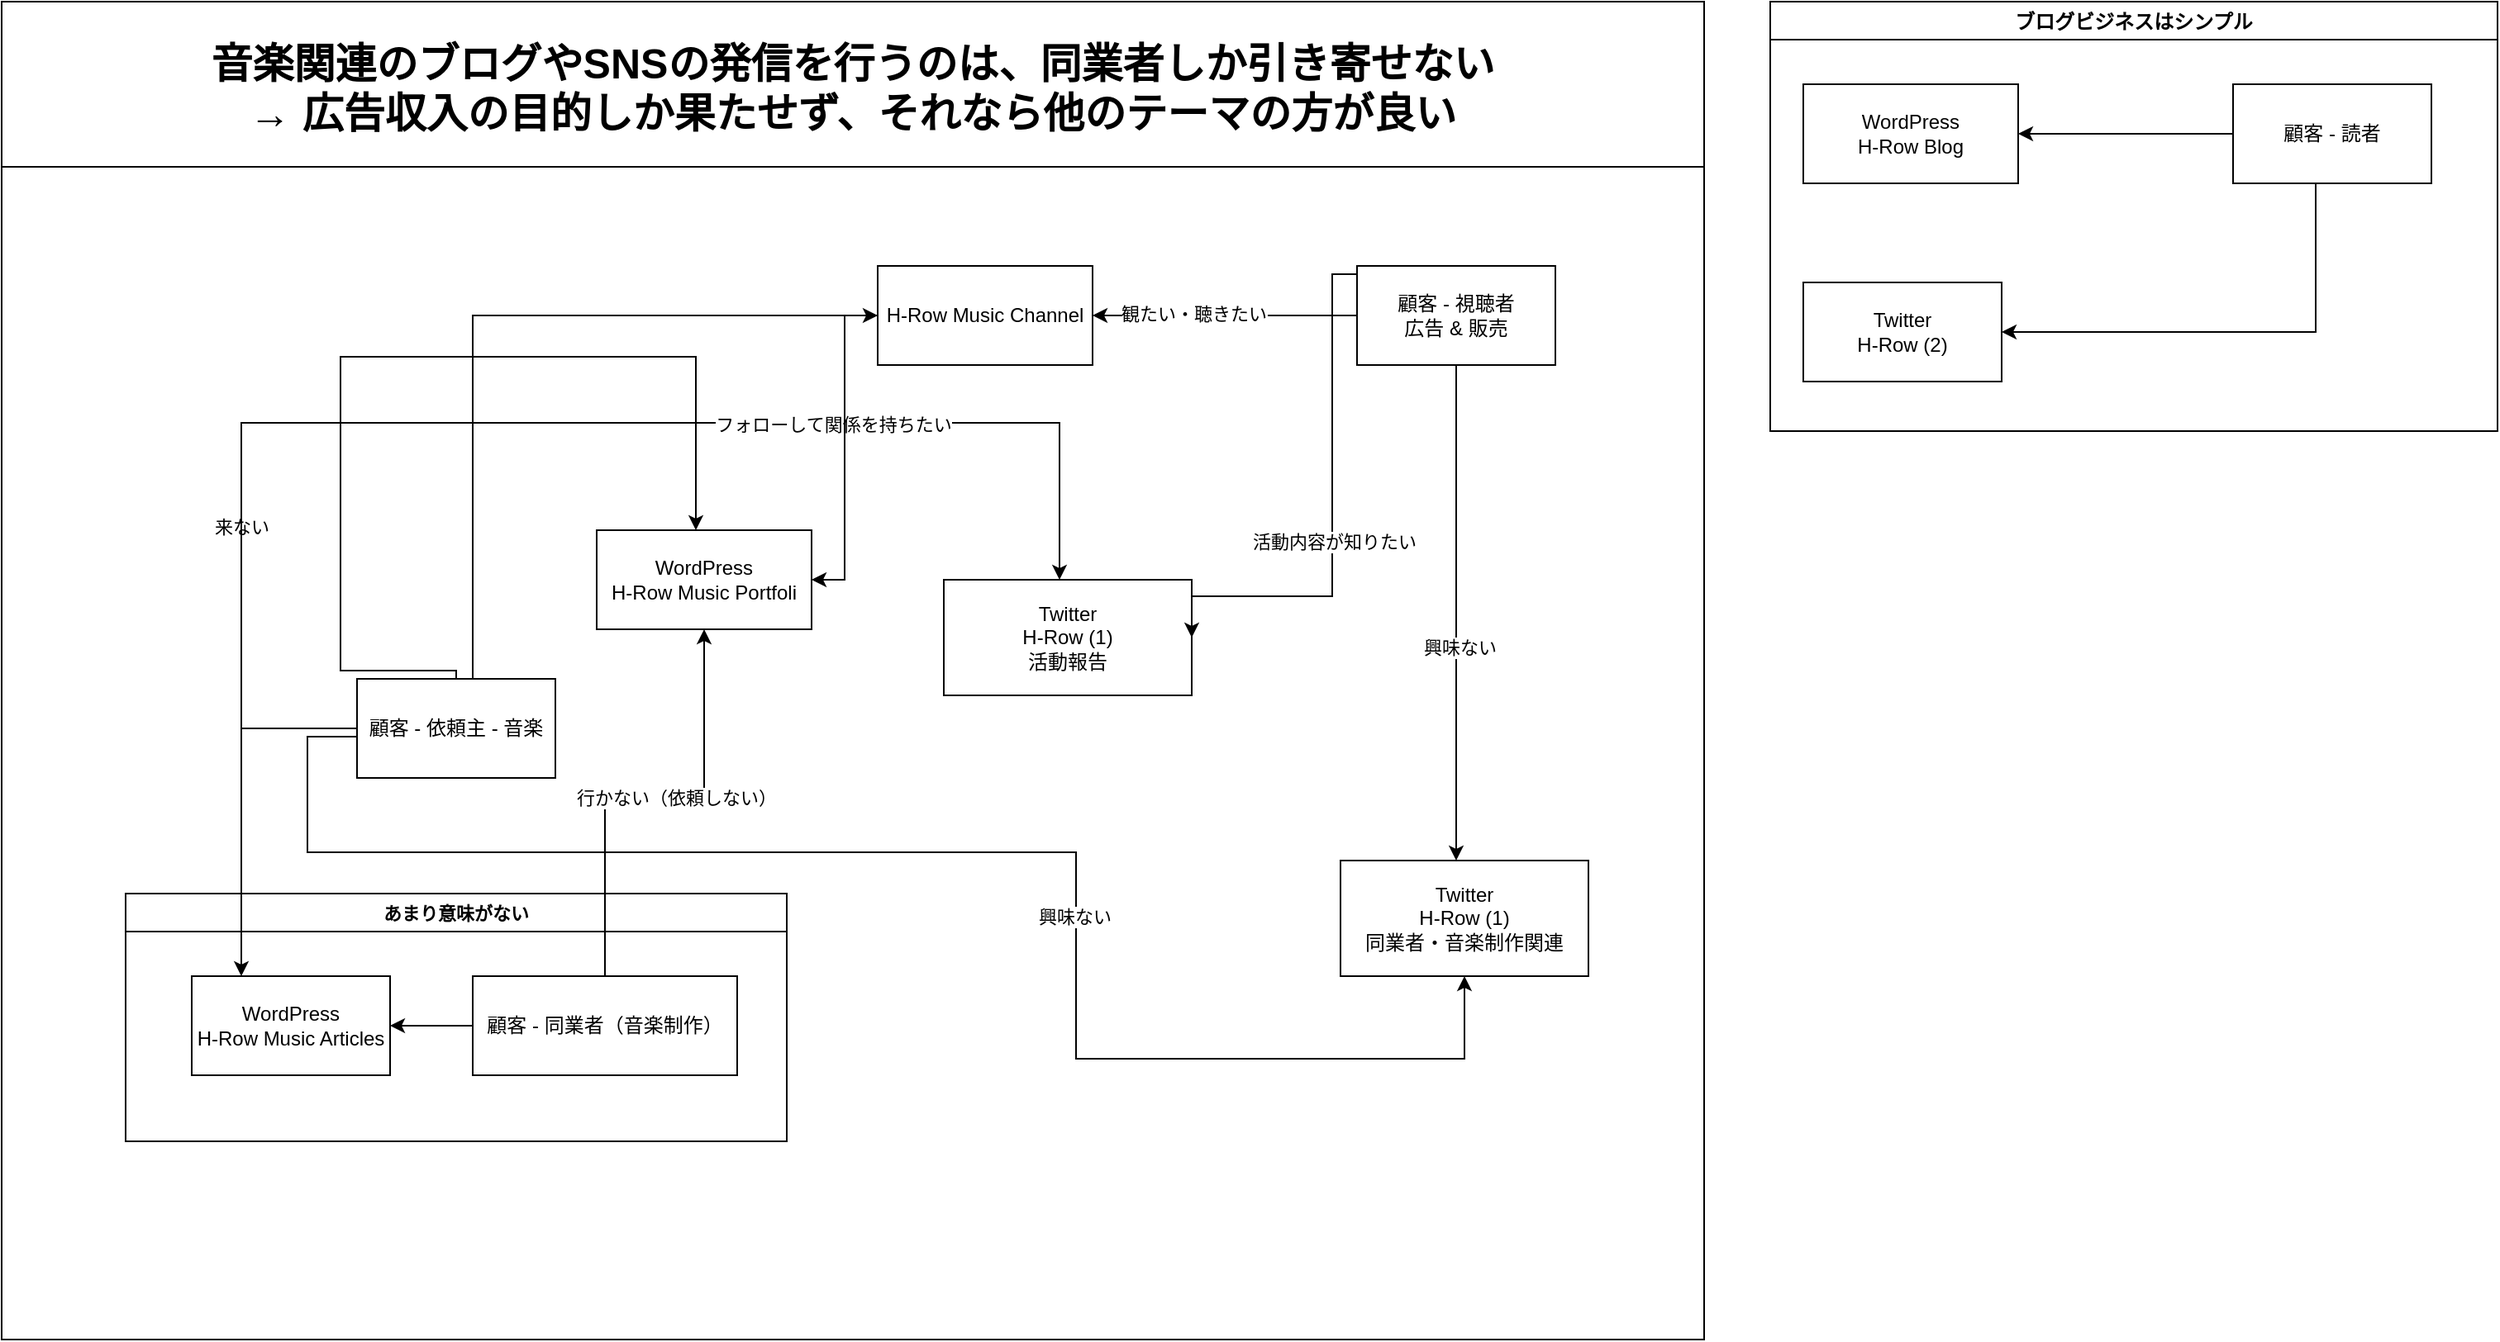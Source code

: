 <mxfile>
    <diagram id="M24APGjKGz7K2KcGUeGt" name="Page-1">
        <mxGraphModel dx="1386" dy="779" grid="1" gridSize="10" guides="1" tooltips="1" connect="1" arrows="1" fold="1" page="1" pageScale="1" pageWidth="827" pageHeight="1169" math="0" shadow="0">
            <root>
                <mxCell id="0"/>
                <mxCell id="1" parent="0"/>
                <mxCell id="oJrs31lEFTN2H5dXKtez-7" value="ブログビジネスはシンプル" style="swimlane;" parent="1" vertex="1">
                    <mxGeometry x="1070" y="130" width="440" height="260" as="geometry">
                        <mxRectangle x="1050" y="110" width="180" height="23" as="alternateBounds"/>
                    </mxGeometry>
                </mxCell>
                <mxCell id="qrXmhDIEpd92iT6EIlRh-3" value="WordPress&lt;br&gt;H-Row Blog" style="rounded=0;whiteSpace=wrap;html=1;" parent="oJrs31lEFTN2H5dXKtez-7" vertex="1">
                    <mxGeometry x="20" y="50" width="130" height="60" as="geometry"/>
                </mxCell>
                <mxCell id="oJrs31lEFTN2H5dXKtez-1" value="Twitter&lt;br&gt;H-Row (2)" style="rounded=0;whiteSpace=wrap;html=1;" parent="oJrs31lEFTN2H5dXKtez-7" vertex="1">
                    <mxGeometry x="20" y="170" width="120" height="60" as="geometry"/>
                </mxCell>
                <mxCell id="oJrs31lEFTN2H5dXKtez-3" style="edgeStyle=orthogonalEdgeStyle;rounded=0;orthogonalLoop=1;jettySize=auto;html=1;" parent="oJrs31lEFTN2H5dXKtez-7" source="oJrs31lEFTN2H5dXKtez-2" target="qrXmhDIEpd92iT6EIlRh-3" edge="1">
                    <mxGeometry relative="1" as="geometry"/>
                </mxCell>
                <mxCell id="oJrs31lEFTN2H5dXKtez-4" style="edgeStyle=orthogonalEdgeStyle;rounded=0;orthogonalLoop=1;jettySize=auto;html=1;" parent="oJrs31lEFTN2H5dXKtez-7" source="oJrs31lEFTN2H5dXKtez-2" target="oJrs31lEFTN2H5dXKtez-1" edge="1">
                    <mxGeometry relative="1" as="geometry">
                        <Array as="points">
                            <mxPoint x="330" y="200"/>
                        </Array>
                    </mxGeometry>
                </mxCell>
                <mxCell id="oJrs31lEFTN2H5dXKtez-2" value="顧客 - 読者" style="rounded=0;whiteSpace=wrap;html=1;" parent="oJrs31lEFTN2H5dXKtez-7" vertex="1">
                    <mxGeometry x="280" y="50" width="120" height="60" as="geometry"/>
                </mxCell>
                <mxCell id="NEG6-P5xT2rYGMhugZqJ-4" value="音楽関連のブログやSNSの発信を行うのは、同業者しか引き寄せない&#10;→ 広告収入の目的しか果たせず、それなら他のテーマの方が良い" style="swimlane;fontSize=25;startSize=100;" parent="1" vertex="1">
                    <mxGeometry y="130" width="1030" height="810" as="geometry">
                        <mxRectangle y="130" width="810" height="70" as="alternateBounds"/>
                    </mxGeometry>
                </mxCell>
                <mxCell id="qrXmhDIEpd92iT6EIlRh-65" value="あまり意味がない" style="swimlane;fontSize=11;strokeColor=#000000;fillColor=#ffffff;gradientColor=none;" parent="NEG6-P5xT2rYGMhugZqJ-4" vertex="1">
                    <mxGeometry x="75" y="540" width="400" height="150" as="geometry">
                        <mxRectangle x="20" y="525" width="80" height="23" as="alternateBounds"/>
                    </mxGeometry>
                </mxCell>
                <mxCell id="qrXmhDIEpd92iT6EIlRh-52" value="WordPress&lt;br&gt;H-Row Music Articles" style="rounded=0;whiteSpace=wrap;html=1;strokeColor=#000000;fillColor=#ffffff;gradientColor=none;" parent="qrXmhDIEpd92iT6EIlRh-65" vertex="1">
                    <mxGeometry x="40" y="50" width="120" height="60" as="geometry"/>
                </mxCell>
                <mxCell id="qrXmhDIEpd92iT6EIlRh-45" value="顧客 - 同業者（音楽制作）" style="rounded=0;whiteSpace=wrap;html=1;strokeColor=#000000;fillColor=#ffffff;gradientColor=none;" parent="qrXmhDIEpd92iT6EIlRh-65" vertex="1">
                    <mxGeometry x="210" y="50" width="160" height="60" as="geometry"/>
                </mxCell>
                <mxCell id="qrXmhDIEpd92iT6EIlRh-58" style="edgeStyle=orthogonalEdgeStyle;rounded=0;orthogonalLoop=1;jettySize=auto;html=1;fontSize=20;" parent="qrXmhDIEpd92iT6EIlRh-65" source="qrXmhDIEpd92iT6EIlRh-45" target="qrXmhDIEpd92iT6EIlRh-52" edge="1">
                    <mxGeometry relative="1" as="geometry"/>
                </mxCell>
                <mxCell id="qrXmhDIEpd92iT6EIlRh-44" value="顧客 - 依頼主 - 音楽" style="rounded=0;whiteSpace=wrap;html=1;strokeColor=#000000;fillColor=#ffffff;gradientColor=none;" parent="NEG6-P5xT2rYGMhugZqJ-4" vertex="1">
                    <mxGeometry x="215" y="410" width="120" height="60" as="geometry"/>
                </mxCell>
                <mxCell id="qrXmhDIEpd92iT6EIlRh-72" style="edgeStyle=orthogonalEdgeStyle;rounded=0;orthogonalLoop=1;jettySize=auto;html=1;fontSize=11;" parent="NEG6-P5xT2rYGMhugZqJ-4" source="qrXmhDIEpd92iT6EIlRh-44" target="qrXmhDIEpd92iT6EIlRh-52" edge="1">
                    <mxGeometry relative="1" as="geometry">
                        <Array as="points">
                            <mxPoint x="145" y="315"/>
                            <mxPoint x="145" y="315"/>
                        </Array>
                    </mxGeometry>
                </mxCell>
                <mxCell id="qrXmhDIEpd92iT6EIlRh-73" value="来ない" style="edgeLabel;html=1;align=center;verticalAlign=middle;resizable=0;points=[];fontSize=11;" parent="qrXmhDIEpd92iT6EIlRh-72" vertex="1" connectable="0">
                    <mxGeometry x="-0.181" relative="1" as="geometry">
                        <mxPoint as="offset"/>
                    </mxGeometry>
                </mxCell>
                <mxCell id="qrXmhDIEpd92iT6EIlRh-69" value="Twitter&lt;br&gt;H-Row (1)&lt;br&gt;同業者・音楽制作関連" style="rounded=0;whiteSpace=wrap;html=1;strokeColor=#000000;fillColor=#ffffff;gradientColor=none;" parent="NEG6-P5xT2rYGMhugZqJ-4" vertex="1">
                    <mxGeometry x="810" y="520" width="150" height="70" as="geometry"/>
                </mxCell>
                <mxCell id="qrXmhDIEpd92iT6EIlRh-46" value="Twitter&lt;br&gt;H-Row (1)&lt;br&gt;活動報告" style="rounded=0;whiteSpace=wrap;html=1;strokeColor=#000000;fillColor=#ffffff;gradientColor=none;" parent="NEG6-P5xT2rYGMhugZqJ-4" vertex="1">
                    <mxGeometry x="570" y="350" width="150" height="70" as="geometry"/>
                </mxCell>
                <mxCell id="qrXmhDIEpd92iT6EIlRh-1" value="WordPress&lt;br&gt;H-Row Music Portfoli" style="rounded=0;whiteSpace=wrap;html=1;" parent="NEG6-P5xT2rYGMhugZqJ-4" vertex="1">
                    <mxGeometry x="360" y="320" width="130" height="60" as="geometry"/>
                </mxCell>
                <mxCell id="qrXmhDIEpd92iT6EIlRh-2" value="H-Row Music Channel" style="rounded=0;whiteSpace=wrap;html=1;" parent="NEG6-P5xT2rYGMhugZqJ-4" vertex="1">
                    <mxGeometry x="530" y="160" width="130" height="60" as="geometry"/>
                </mxCell>
                <mxCell id="qrXmhDIEpd92iT6EIlRh-42" value="顧客 - 視聴者&lt;br&gt;広告 &amp;amp; 販売" style="rounded=0;whiteSpace=wrap;html=1;strokeColor=#000000;fillColor=#ffffff;gradientColor=none;" parent="NEG6-P5xT2rYGMhugZqJ-4" vertex="1">
                    <mxGeometry x="820" y="160" width="120" height="60" as="geometry"/>
                </mxCell>
                <mxCell id="qrXmhDIEpd92iT6EIlRh-78" style="edgeStyle=orthogonalEdgeStyle;rounded=0;orthogonalLoop=1;jettySize=auto;html=1;fontSize=11;" parent="NEG6-P5xT2rYGMhugZqJ-4" source="qrXmhDIEpd92iT6EIlRh-44" target="qrXmhDIEpd92iT6EIlRh-69" edge="1">
                    <mxGeometry relative="1" as="geometry">
                        <Array as="points">
                            <mxPoint x="185" y="445"/>
                            <mxPoint x="185" y="515"/>
                            <mxPoint x="650" y="515"/>
                            <mxPoint x="650" y="640"/>
                        </Array>
                    </mxGeometry>
                </mxCell>
                <mxCell id="qrXmhDIEpd92iT6EIlRh-79" value="興味ない" style="edgeLabel;html=1;align=center;verticalAlign=middle;resizable=0;points=[];fontSize=11;" parent="qrXmhDIEpd92iT6EIlRh-78" vertex="1" connectable="0">
                    <mxGeometry x="0.239" y="-1" relative="1" as="geometry">
                        <mxPoint as="offset"/>
                    </mxGeometry>
                </mxCell>
                <mxCell id="qrXmhDIEpd92iT6EIlRh-48" style="edgeStyle=orthogonalEdgeStyle;rounded=0;orthogonalLoop=1;jettySize=auto;html=1;" parent="NEG6-P5xT2rYGMhugZqJ-4" source="qrXmhDIEpd92iT6EIlRh-44" target="qrXmhDIEpd92iT6EIlRh-46" edge="1">
                    <mxGeometry relative="1" as="geometry">
                        <Array as="points">
                            <mxPoint x="145" y="255"/>
                            <mxPoint x="640" y="255"/>
                        </Array>
                    </mxGeometry>
                </mxCell>
                <mxCell id="qrXmhDIEpd92iT6EIlRh-77" value="フォローして関係を持ちたい" style="edgeLabel;html=1;align=center;verticalAlign=middle;resizable=0;points=[];fontSize=11;" parent="qrXmhDIEpd92iT6EIlRh-48" vertex="1" connectable="0">
                    <mxGeometry x="0.451" y="-1" relative="1" as="geometry">
                        <mxPoint as="offset"/>
                    </mxGeometry>
                </mxCell>
                <mxCell id="qrXmhDIEpd92iT6EIlRh-47" style="edgeStyle=orthogonalEdgeStyle;rounded=0;orthogonalLoop=1;jettySize=auto;html=1;" parent="NEG6-P5xT2rYGMhugZqJ-4" source="qrXmhDIEpd92iT6EIlRh-44" target="qrXmhDIEpd92iT6EIlRh-1" edge="1">
                    <mxGeometry relative="1" as="geometry">
                        <Array as="points">
                            <mxPoint x="205" y="405"/>
                            <mxPoint x="205" y="215"/>
                            <mxPoint x="420" y="215"/>
                        </Array>
                    </mxGeometry>
                </mxCell>
                <mxCell id="qrXmhDIEpd92iT6EIlRh-74" style="edgeStyle=orthogonalEdgeStyle;rounded=0;orthogonalLoop=1;jettySize=auto;html=1;fontSize=11;" parent="NEG6-P5xT2rYGMhugZqJ-4" source="qrXmhDIEpd92iT6EIlRh-45" target="qrXmhDIEpd92iT6EIlRh-1" edge="1">
                    <mxGeometry relative="1" as="geometry"/>
                </mxCell>
                <mxCell id="qrXmhDIEpd92iT6EIlRh-75" value="行かない（依頼しない）" style="edgeLabel;html=1;align=center;verticalAlign=middle;resizable=0;points=[];fontSize=11;" parent="qrXmhDIEpd92iT6EIlRh-74" vertex="1" connectable="0">
                    <mxGeometry x="0.098" y="3" relative="1" as="geometry">
                        <mxPoint as="offset"/>
                    </mxGeometry>
                </mxCell>
                <mxCell id="qrXmhDIEpd92iT6EIlRh-51" style="edgeStyle=orthogonalEdgeStyle;rounded=0;orthogonalLoop=1;jettySize=auto;html=1;entryX=1;entryY=0.5;entryDx=0;entryDy=0;" parent="NEG6-P5xT2rYGMhugZqJ-4" source="qrXmhDIEpd92iT6EIlRh-2" target="qrXmhDIEpd92iT6EIlRh-1" edge="1">
                    <mxGeometry relative="1" as="geometry"/>
                </mxCell>
                <mxCell id="qrXmhDIEpd92iT6EIlRh-50" style="edgeStyle=orthogonalEdgeStyle;rounded=0;orthogonalLoop=1;jettySize=auto;html=1;entryX=0;entryY=0.5;entryDx=0;entryDy=0;" parent="NEG6-P5xT2rYGMhugZqJ-4" source="qrXmhDIEpd92iT6EIlRh-44" target="qrXmhDIEpd92iT6EIlRh-2" edge="1">
                    <mxGeometry relative="1" as="geometry">
                        <Array as="points">
                            <mxPoint x="285" y="385"/>
                            <mxPoint x="285" y="165"/>
                        </Array>
                    </mxGeometry>
                </mxCell>
                <mxCell id="qrXmhDIEpd92iT6EIlRh-49" style="edgeStyle=orthogonalEdgeStyle;rounded=0;orthogonalLoop=1;jettySize=auto;html=1;" parent="NEG6-P5xT2rYGMhugZqJ-4" source="qrXmhDIEpd92iT6EIlRh-42" target="qrXmhDIEpd92iT6EIlRh-2" edge="1">
                    <mxGeometry relative="1" as="geometry"/>
                </mxCell>
                <mxCell id="qrXmhDIEpd92iT6EIlRh-76" value="観たい・聴きたい" style="edgeLabel;html=1;align=center;verticalAlign=middle;resizable=0;points=[];fontSize=11;" parent="qrXmhDIEpd92iT6EIlRh-49" vertex="1" connectable="0">
                    <mxGeometry x="0.237" y="-1" relative="1" as="geometry">
                        <mxPoint as="offset"/>
                    </mxGeometry>
                </mxCell>
                <mxCell id="qrXmhDIEpd92iT6EIlRh-70" style="edgeStyle=orthogonalEdgeStyle;rounded=0;orthogonalLoop=1;jettySize=auto;html=1;entryX=1;entryY=0.5;entryDx=0;entryDy=0;fontSize=11;" parent="NEG6-P5xT2rYGMhugZqJ-4" source="qrXmhDIEpd92iT6EIlRh-42" target="qrXmhDIEpd92iT6EIlRh-46" edge="1">
                    <mxGeometry relative="1" as="geometry">
                        <Array as="points">
                            <mxPoint x="805" y="165"/>
                            <mxPoint x="805" y="360"/>
                        </Array>
                    </mxGeometry>
                </mxCell>
                <mxCell id="qrXmhDIEpd92iT6EIlRh-71" value="活動内容が知りたい" style="edgeLabel;html=1;align=center;verticalAlign=middle;resizable=0;points=[];fontSize=11;" parent="qrXmhDIEpd92iT6EIlRh-70" vertex="1" connectable="0">
                    <mxGeometry x="0.105" y="1" relative="1" as="geometry">
                        <mxPoint as="offset"/>
                    </mxGeometry>
                </mxCell>
                <mxCell id="qrXmhDIEpd92iT6EIlRh-80" style="edgeStyle=orthogonalEdgeStyle;rounded=0;orthogonalLoop=1;jettySize=auto;html=1;fontSize=11;" parent="NEG6-P5xT2rYGMhugZqJ-4" source="qrXmhDIEpd92iT6EIlRh-42" target="qrXmhDIEpd92iT6EIlRh-69" edge="1">
                    <mxGeometry relative="1" as="geometry">
                        <Array as="points">
                            <mxPoint x="885" y="555"/>
                        </Array>
                    </mxGeometry>
                </mxCell>
                <mxCell id="qrXmhDIEpd92iT6EIlRh-81" value="興味ない" style="edgeLabel;html=1;align=center;verticalAlign=middle;resizable=0;points=[];fontSize=11;" parent="qrXmhDIEpd92iT6EIlRh-80" vertex="1" connectable="0">
                    <mxGeometry x="0.139" y="2" relative="1" as="geometry">
                        <mxPoint as="offset"/>
                    </mxGeometry>
                </mxCell>
            </root>
        </mxGraphModel>
    </diagram>
</mxfile>